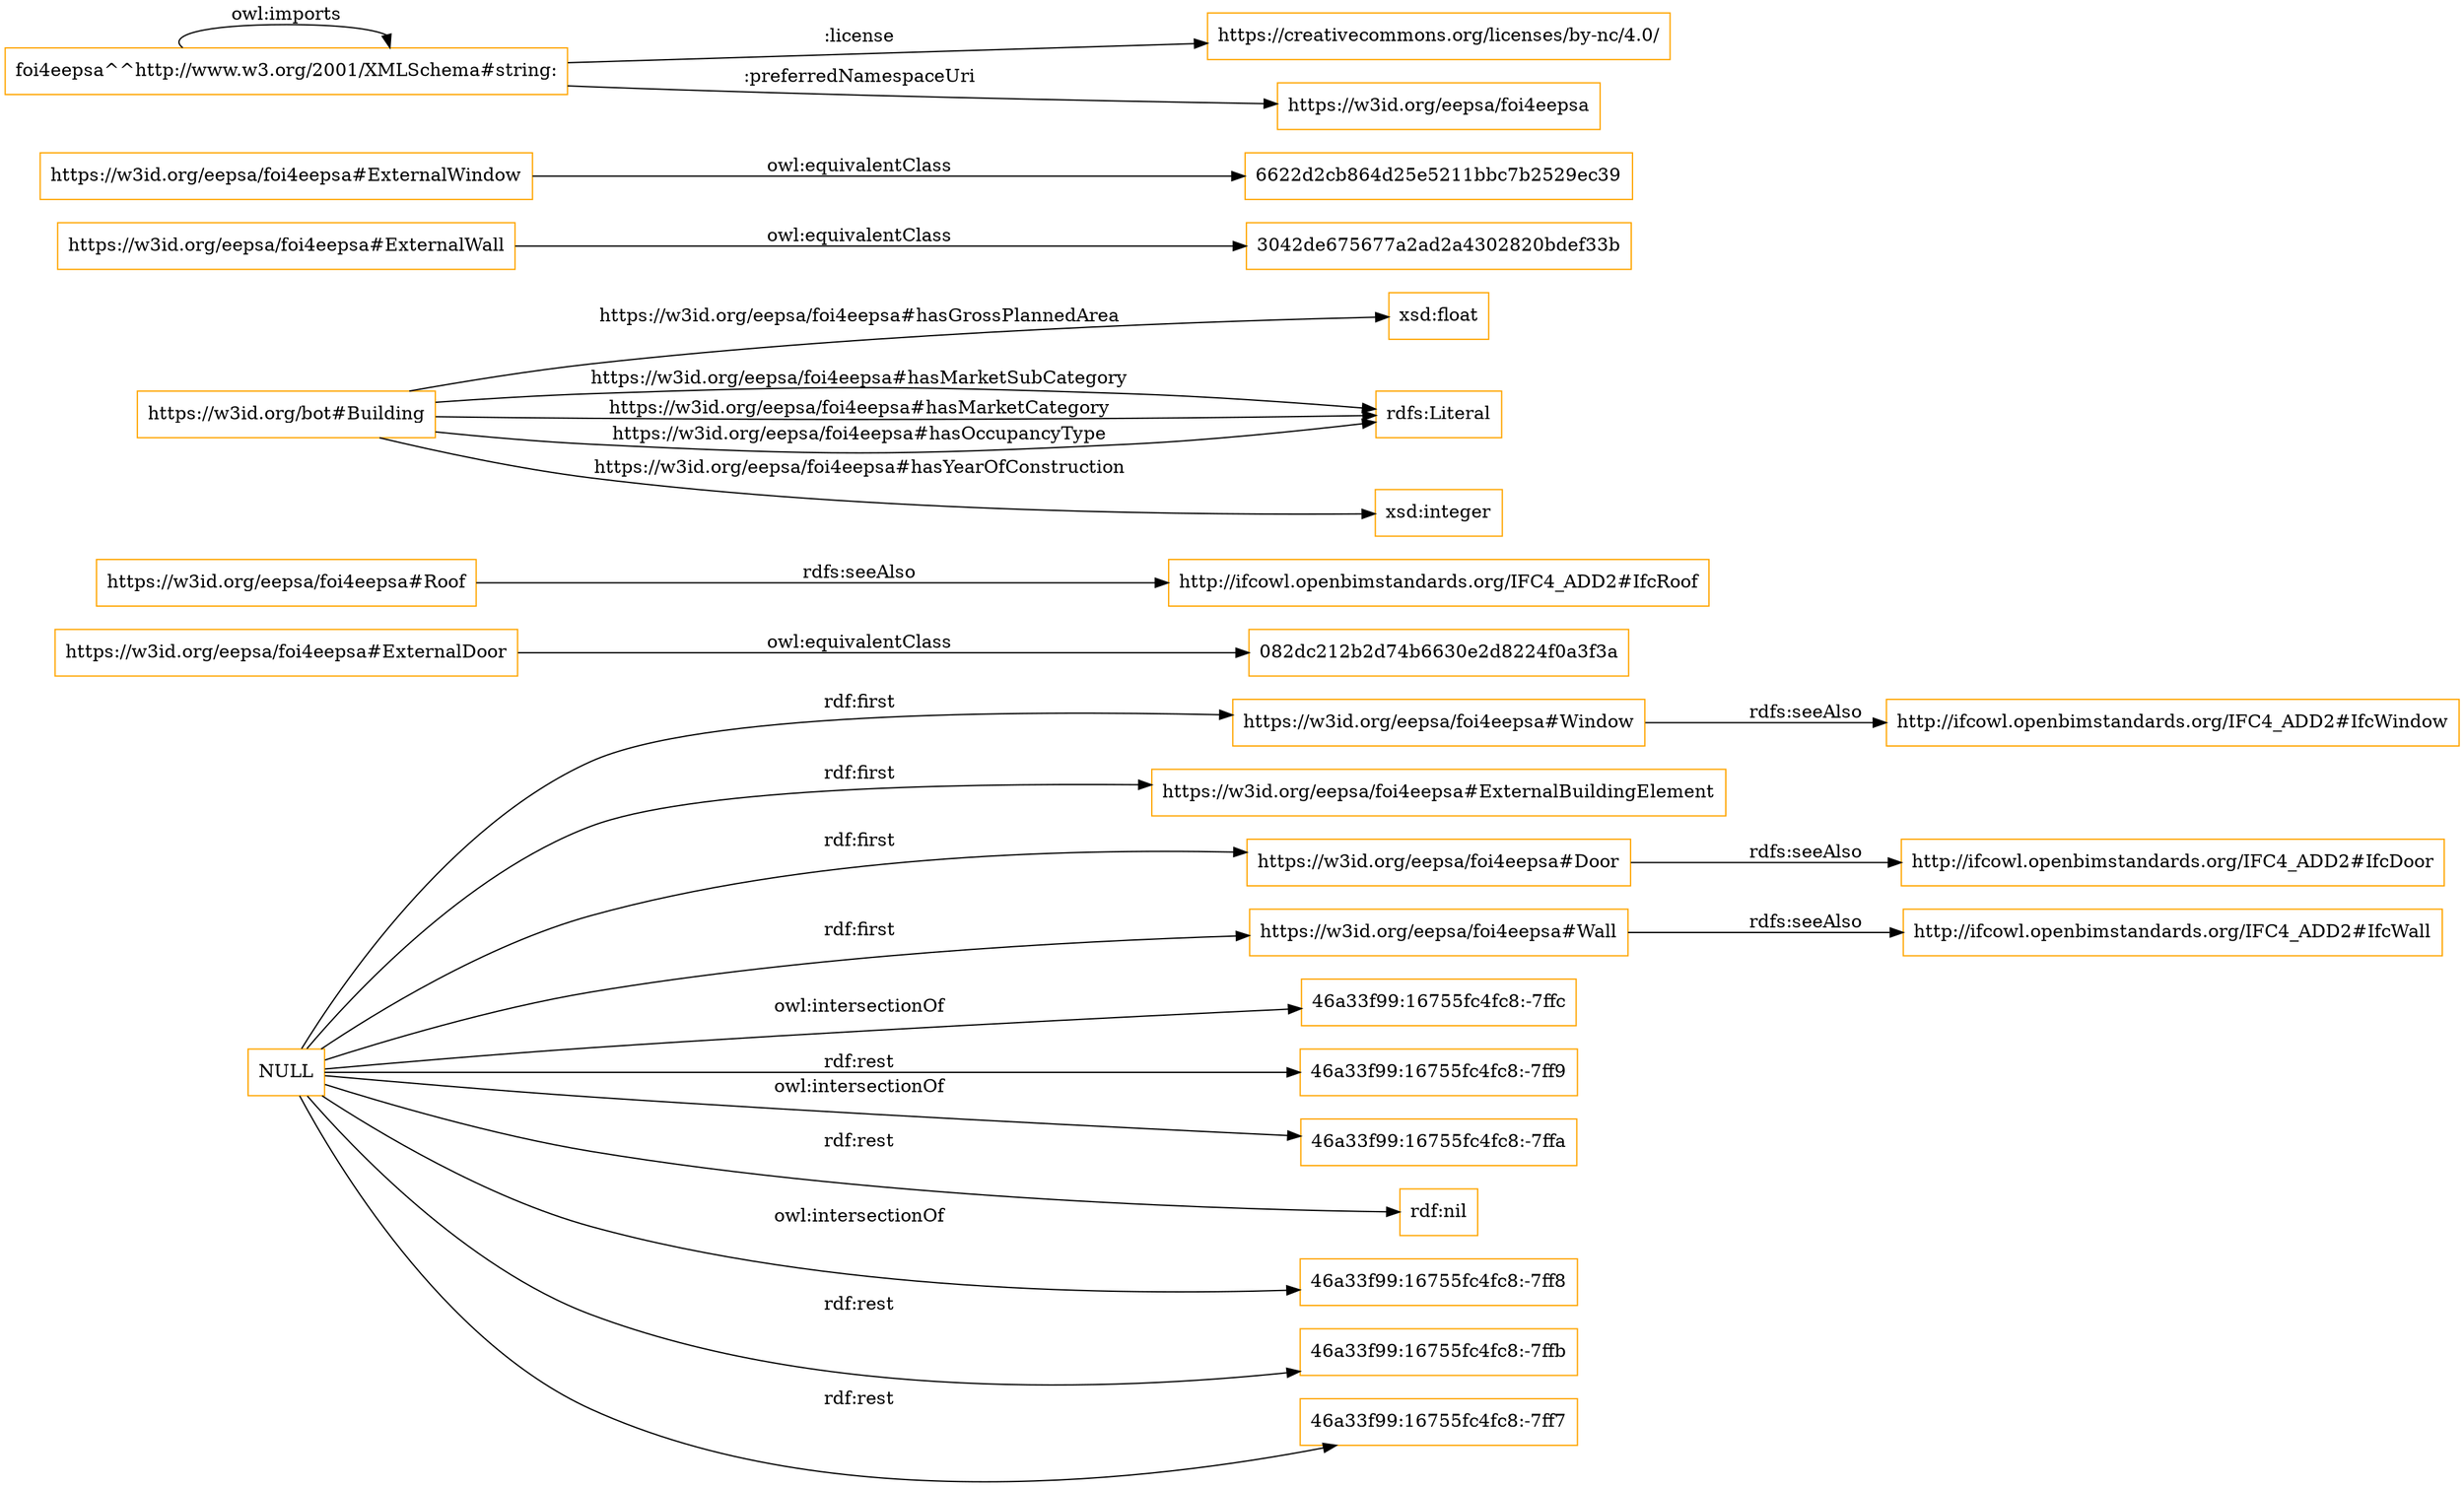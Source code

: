 digraph ar2dtool_diagram { 
rankdir=LR;
size="1501"
node [shape = rectangle, color="orange"]; "https://w3id.org/eepsa/foi4eepsa#Window" "https://w3id.org/eepsa/foi4eepsa#ExternalDoor" "https://w3id.org/eepsa/foi4eepsa#Roof" "https://w3id.org/bot#Building" "https://w3id.org/eepsa/foi4eepsa#ExternalWall" "https://w3id.org/eepsa/foi4eepsa#ExternalBuildingElement" "6622d2cb864d25e5211bbc7b2529ec39" "082dc212b2d74b6630e2d8224f0a3f3a" "https://w3id.org/eepsa/foi4eepsa#Door" "https://w3id.org/eepsa/foi4eepsa#ExternalWindow" "https://w3id.org/eepsa/foi4eepsa#Wall" "3042de675677a2ad2a4302820bdef33b" ; /*classes style*/
	"https://w3id.org/eepsa/foi4eepsa#Door" -> "http://ifcowl.openbimstandards.org/IFC4_ADD2#IfcDoor" [ label = "rdfs:seeAlso" ];
	"https://w3id.org/eepsa/foi4eepsa#Wall" -> "http://ifcowl.openbimstandards.org/IFC4_ADD2#IfcWall" [ label = "rdfs:seeAlso" ];
	"https://w3id.org/eepsa/foi4eepsa#Roof" -> "http://ifcowl.openbimstandards.org/IFC4_ADD2#IfcRoof" [ label = "rdfs:seeAlso" ];
	"foi4eepsa^^http://www.w3.org/2001/XMLSchema#string:" -> "foi4eepsa^^http://www.w3.org/2001/XMLSchema#string:" [ label = "owl:imports" ];
	"foi4eepsa^^http://www.w3.org/2001/XMLSchema#string:" -> "https://creativecommons.org/licenses/by-nc/4.0/" [ label = ":license" ];
	"foi4eepsa^^http://www.w3.org/2001/XMLSchema#string:" -> "https://w3id.org/eepsa/foi4eepsa" [ label = ":preferredNamespaceUri" ];
	"https://w3id.org/eepsa/foi4eepsa#ExternalDoor" -> "082dc212b2d74b6630e2d8224f0a3f3a" [ label = "owl:equivalentClass" ];
	"https://w3id.org/eepsa/foi4eepsa#ExternalWindow" -> "6622d2cb864d25e5211bbc7b2529ec39" [ label = "owl:equivalentClass" ];
	"https://w3id.org/eepsa/foi4eepsa#ExternalWall" -> "3042de675677a2ad2a4302820bdef33b" [ label = "owl:equivalentClass" ];
	"https://w3id.org/eepsa/foi4eepsa#Window" -> "http://ifcowl.openbimstandards.org/IFC4_ADD2#IfcWindow" [ label = "rdfs:seeAlso" ];
	"NULL" -> "46a33f99:16755fc4fc8:-7ffc" [ label = "owl:intersectionOf" ];
	"NULL" -> "46a33f99:16755fc4fc8:-7ff9" [ label = "rdf:rest" ];
	"NULL" -> "https://w3id.org/eepsa/foi4eepsa#Window" [ label = "rdf:first" ];
	"NULL" -> "https://w3id.org/eepsa/foi4eepsa#ExternalBuildingElement" [ label = "rdf:first" ];
	"NULL" -> "46a33f99:16755fc4fc8:-7ffa" [ label = "owl:intersectionOf" ];
	"NULL" -> "rdf:nil" [ label = "rdf:rest" ];
	"NULL" -> "https://w3id.org/eepsa/foi4eepsa#Door" [ label = "rdf:first" ];
	"NULL" -> "46a33f99:16755fc4fc8:-7ff8" [ label = "owl:intersectionOf" ];
	"NULL" -> "46a33f99:16755fc4fc8:-7ffb" [ label = "rdf:rest" ];
	"NULL" -> "https://w3id.org/eepsa/foi4eepsa#Wall" [ label = "rdf:first" ];
	"NULL" -> "46a33f99:16755fc4fc8:-7ff7" [ label = "rdf:rest" ];
	"https://w3id.org/bot#Building" -> "xsd:float" [ label = "https://w3id.org/eepsa/foi4eepsa#hasGrossPlannedArea" ];
	"https://w3id.org/bot#Building" -> "rdfs:Literal" [ label = "https://w3id.org/eepsa/foi4eepsa#hasMarketSubCategory" ];
	"https://w3id.org/bot#Building" -> "xsd:integer" [ label = "https://w3id.org/eepsa/foi4eepsa#hasYearOfConstruction" ];
	"https://w3id.org/bot#Building" -> "rdfs:Literal" [ label = "https://w3id.org/eepsa/foi4eepsa#hasMarketCategory" ];
	"https://w3id.org/bot#Building" -> "rdfs:Literal" [ label = "https://w3id.org/eepsa/foi4eepsa#hasOccupancyType" ];

}
